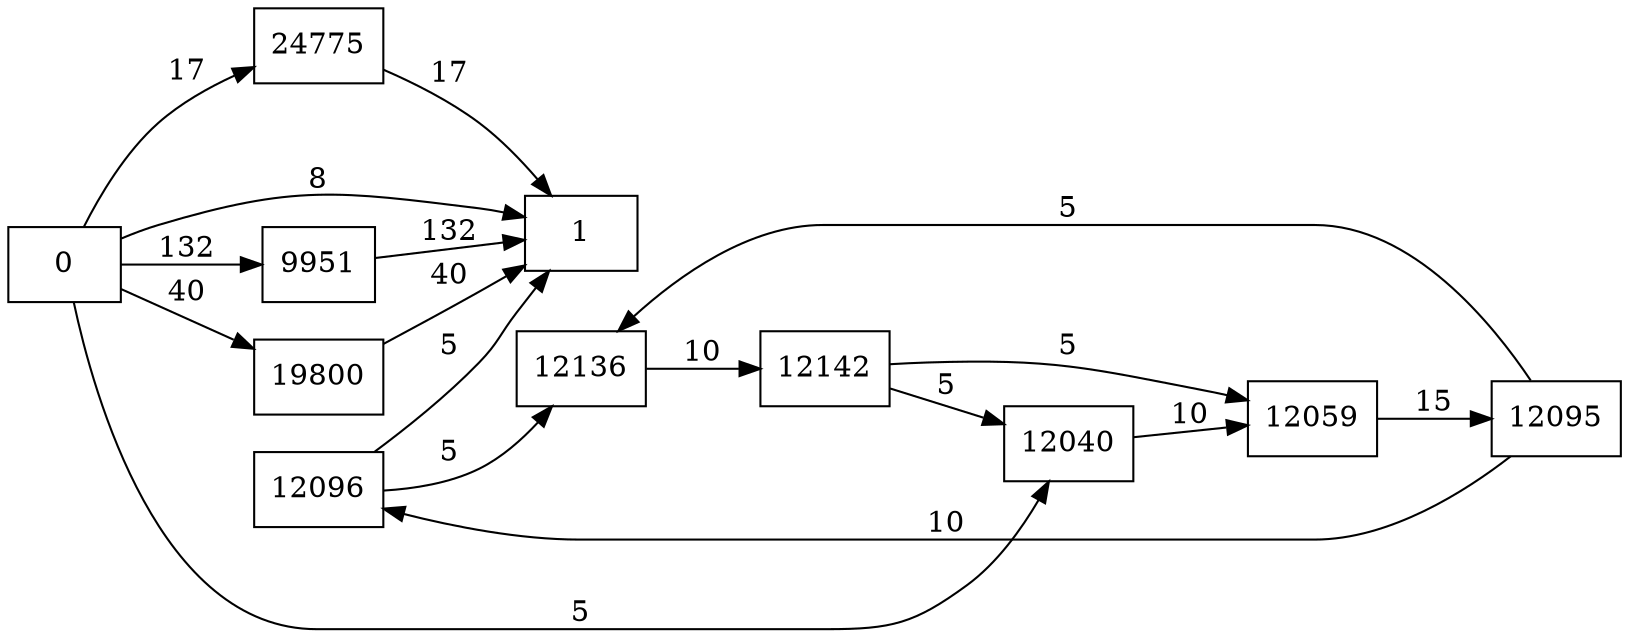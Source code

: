 digraph {
	graph [rankdir=LR]
	node [shape=rectangle]
	9951 -> 1 [label=132]
	12040 -> 12059 [label=10]
	12059 -> 12095 [label=15]
	12095 -> 12096 [label=10]
	12095 -> 12136 [label=5]
	12096 -> 12136 [label=5]
	12096 -> 1 [label=5]
	12136 -> 12142 [label=10]
	12142 -> 12059 [label=5]
	12142 -> 12040 [label=5]
	19800 -> 1 [label=40]
	24775 -> 1 [label=17]
	0 -> 1 [label=8]
	0 -> 9951 [label=132]
	0 -> 12040 [label=5]
	0 -> 19800 [label=40]
	0 -> 24775 [label=17]
}
